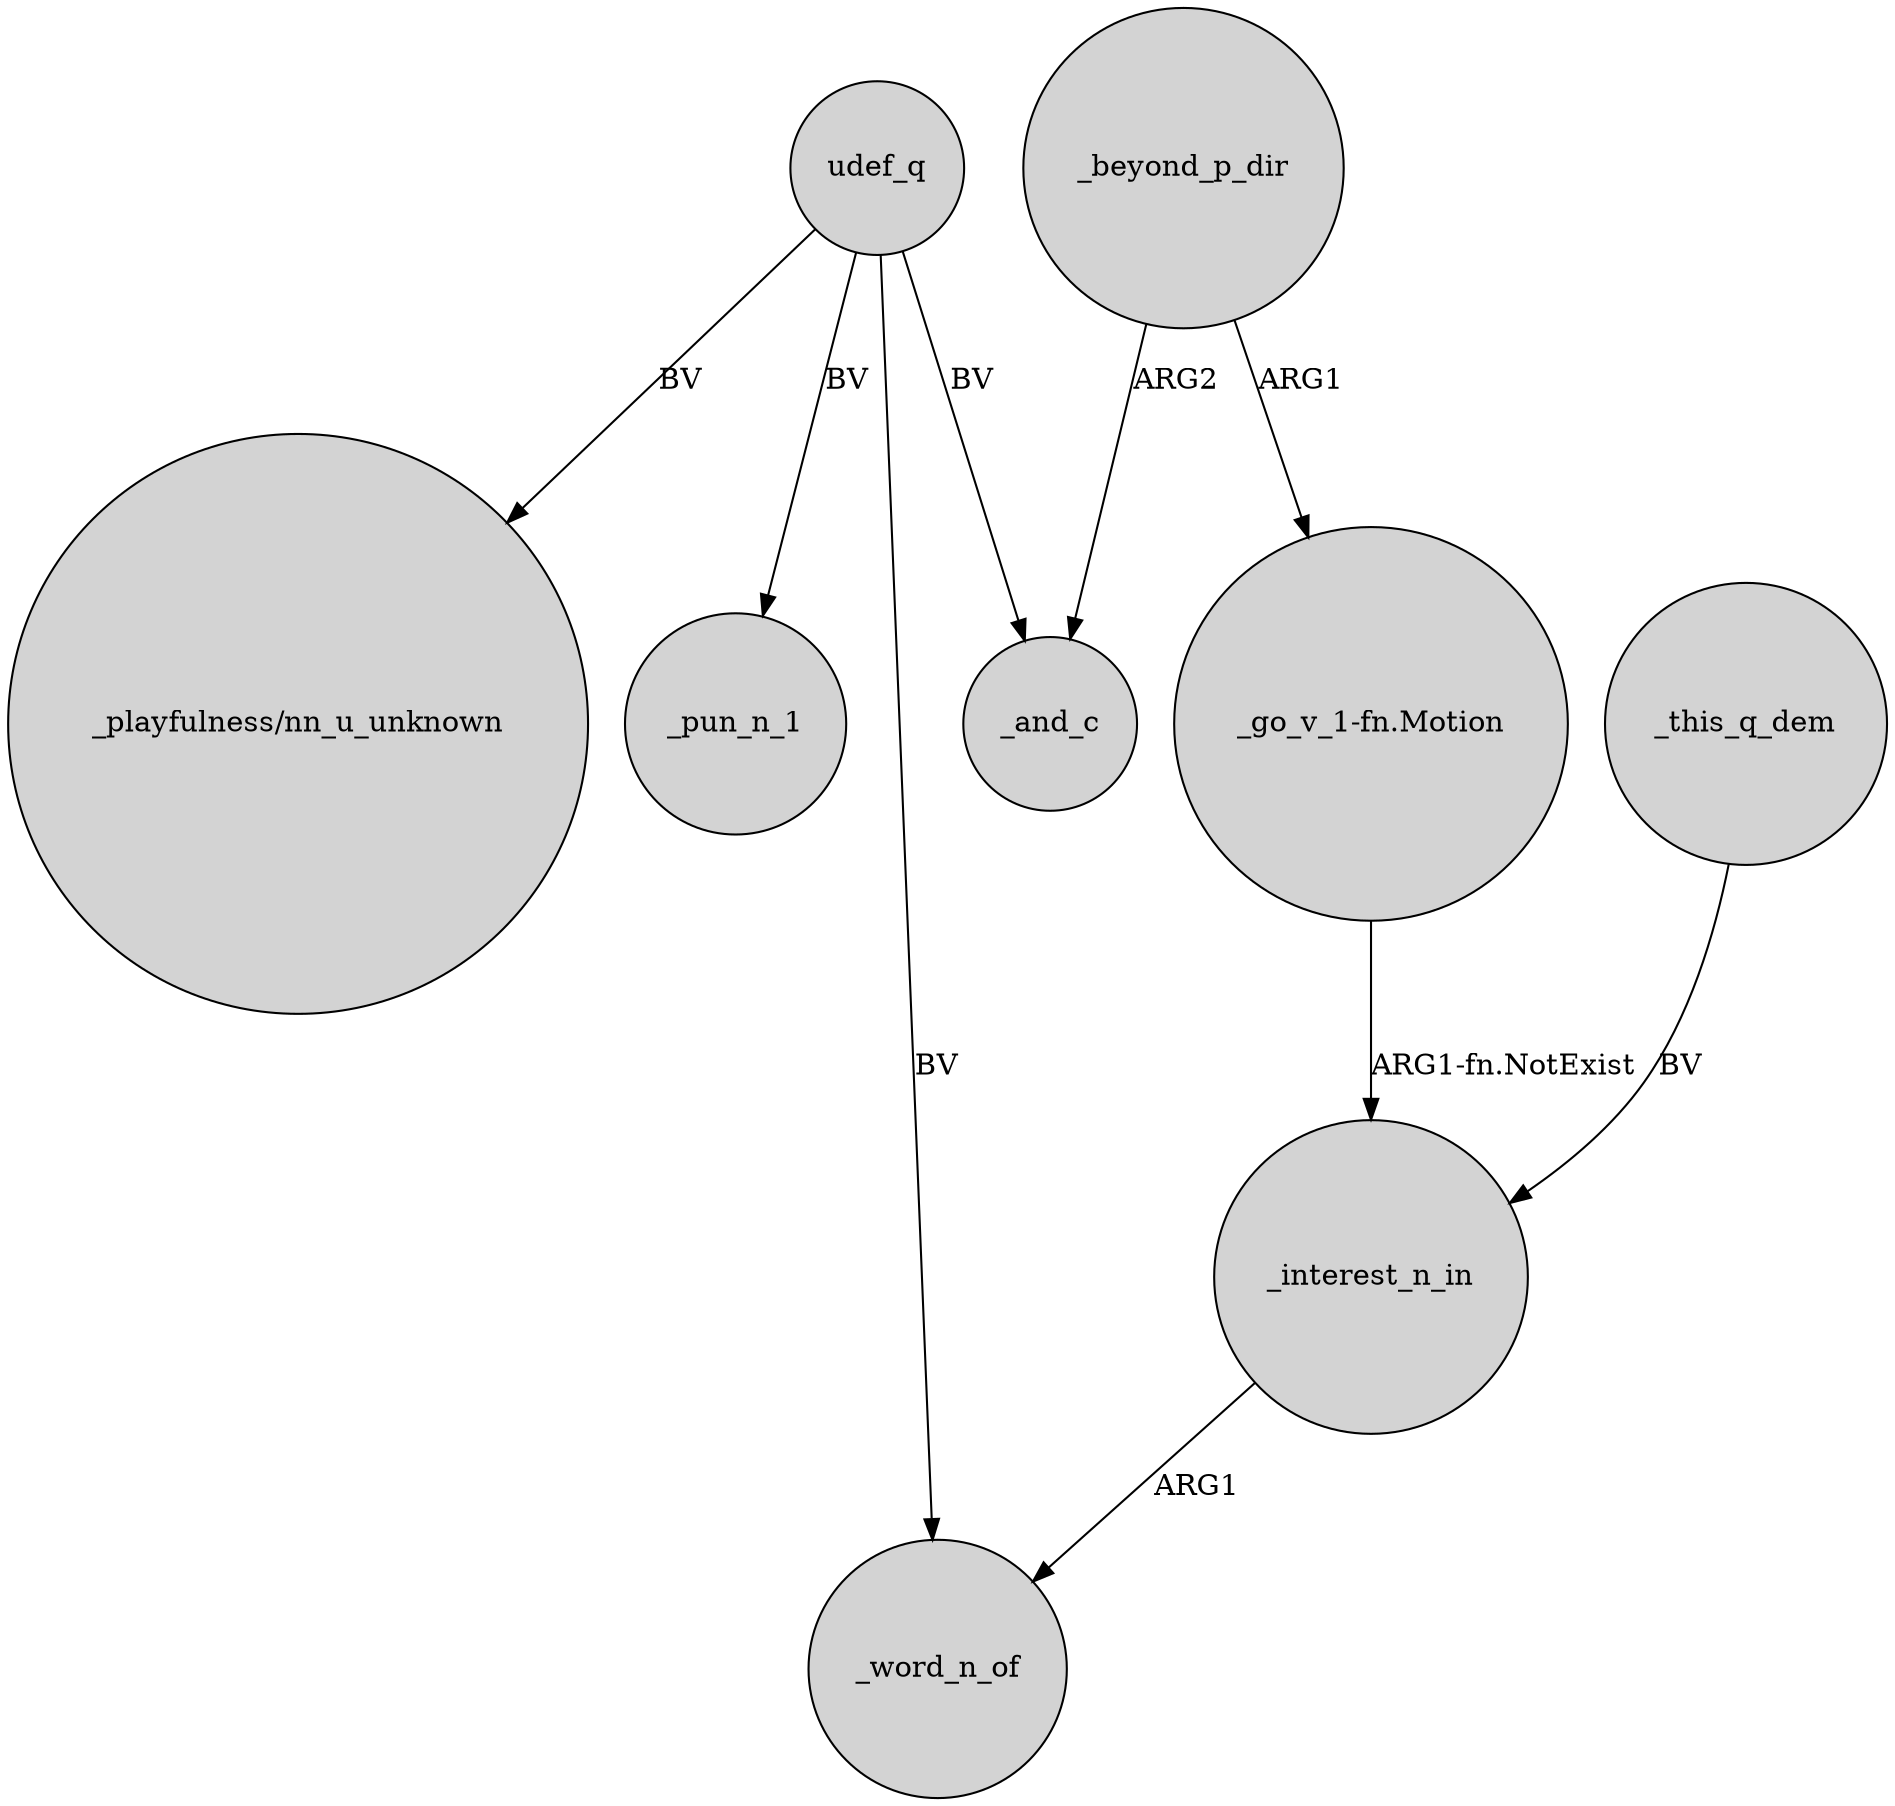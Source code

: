 digraph {
	node [shape=circle style=filled]
	"_go_v_1-fn.Motion" -> _interest_n_in [label="ARG1-fn.NotExist"]
	_beyond_p_dir -> "_go_v_1-fn.Motion" [label=ARG1]
	udef_q -> _word_n_of [label=BV]
	_interest_n_in -> _word_n_of [label=ARG1]
	udef_q -> _and_c [label=BV]
	udef_q -> "_playfulness/nn_u_unknown" [label=BV]
	udef_q -> _pun_n_1 [label=BV]
	_this_q_dem -> _interest_n_in [label=BV]
	_beyond_p_dir -> _and_c [label=ARG2]
}
